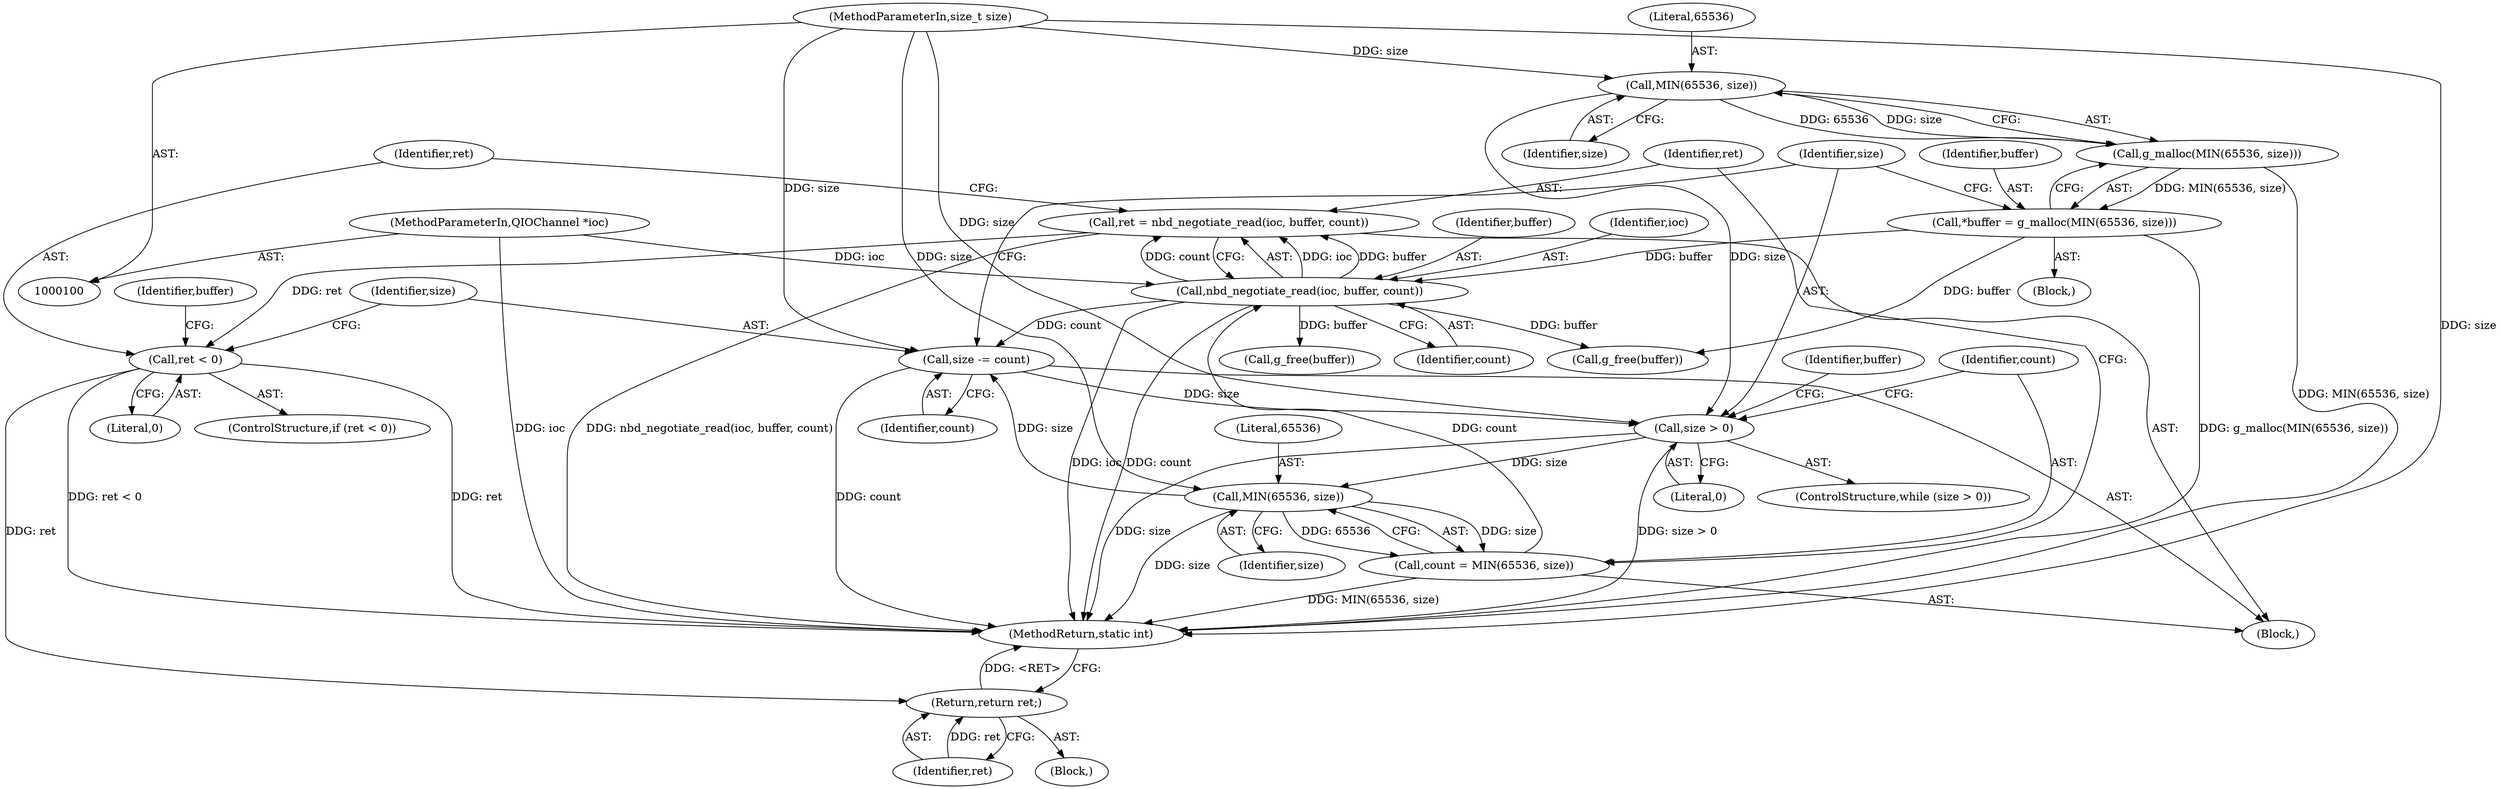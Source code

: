 digraph "1_qemu_2b0bbc4f8809c972bad134bc1a2570dbb01dea0b_0@API" {
"1000123" [label="(Call,ret = nbd_negotiate_read(ioc, buffer, count))"];
"1000125" [label="(Call,nbd_negotiate_read(ioc, buffer, count))"];
"1000101" [label="(MethodParameterIn,QIOChannel *ioc)"];
"1000106" [label="(Call,*buffer = g_malloc(MIN(65536, size)))"];
"1000108" [label="(Call,g_malloc(MIN(65536, size)))"];
"1000109" [label="(Call,MIN(65536, size))"];
"1000102" [label="(MethodParameterIn,size_t size)"];
"1000118" [label="(Call,count = MIN(65536, size))"];
"1000120" [label="(Call,MIN(65536, size))"];
"1000113" [label="(Call,size > 0)"];
"1000138" [label="(Call,size -= count)"];
"1000130" [label="(Call,ret < 0)"];
"1000136" [label="(Return,return ret;)"];
"1000127" [label="(Identifier,buffer)"];
"1000141" [label="(Call,g_free(buffer))"];
"1000122" [label="(Identifier,size)"];
"1000139" [label="(Identifier,size)"];
"1000102" [label="(MethodParameterIn,size_t size)"];
"1000113" [label="(Call,size > 0)"];
"1000124" [label="(Identifier,ret)"];
"1000136" [label="(Return,return ret;)"];
"1000137" [label="(Identifier,ret)"];
"1000116" [label="(Block,)"];
"1000123" [label="(Call,ret = nbd_negotiate_read(ioc, buffer, count))"];
"1000108" [label="(Call,g_malloc(MIN(65536, size)))"];
"1000118" [label="(Call,count = MIN(65536, size))"];
"1000133" [label="(Block,)"];
"1000131" [label="(Identifier,ret)"];
"1000126" [label="(Identifier,ioc)"];
"1000130" [label="(Call,ret < 0)"];
"1000128" [label="(Identifier,count)"];
"1000132" [label="(Literal,0)"];
"1000111" [label="(Identifier,size)"];
"1000142" [label="(Identifier,buffer)"];
"1000101" [label="(MethodParameterIn,QIOChannel *ioc)"];
"1000109" [label="(Call,MIN(65536, size))"];
"1000129" [label="(ControlStructure,if (ret < 0))"];
"1000103" [label="(Block,)"];
"1000125" [label="(Call,nbd_negotiate_read(ioc, buffer, count))"];
"1000115" [label="(Literal,0)"];
"1000107" [label="(Identifier,buffer)"];
"1000120" [label="(Call,MIN(65536, size))"];
"1000134" [label="(Call,g_free(buffer))"];
"1000112" [label="(ControlStructure,while (size > 0))"];
"1000135" [label="(Identifier,buffer)"];
"1000121" [label="(Literal,65536)"];
"1000106" [label="(Call,*buffer = g_malloc(MIN(65536, size)))"];
"1000114" [label="(Identifier,size)"];
"1000110" [label="(Literal,65536)"];
"1000145" [label="(MethodReturn,static int)"];
"1000140" [label="(Identifier,count)"];
"1000138" [label="(Call,size -= count)"];
"1000119" [label="(Identifier,count)"];
"1000123" -> "1000116"  [label="AST: "];
"1000123" -> "1000125"  [label="CFG: "];
"1000124" -> "1000123"  [label="AST: "];
"1000125" -> "1000123"  [label="AST: "];
"1000131" -> "1000123"  [label="CFG: "];
"1000123" -> "1000145"  [label="DDG: nbd_negotiate_read(ioc, buffer, count)"];
"1000125" -> "1000123"  [label="DDG: ioc"];
"1000125" -> "1000123"  [label="DDG: buffer"];
"1000125" -> "1000123"  [label="DDG: count"];
"1000123" -> "1000130"  [label="DDG: ret"];
"1000125" -> "1000128"  [label="CFG: "];
"1000126" -> "1000125"  [label="AST: "];
"1000127" -> "1000125"  [label="AST: "];
"1000128" -> "1000125"  [label="AST: "];
"1000125" -> "1000145"  [label="DDG: ioc"];
"1000125" -> "1000145"  [label="DDG: count"];
"1000101" -> "1000125"  [label="DDG: ioc"];
"1000106" -> "1000125"  [label="DDG: buffer"];
"1000118" -> "1000125"  [label="DDG: count"];
"1000125" -> "1000134"  [label="DDG: buffer"];
"1000125" -> "1000138"  [label="DDG: count"];
"1000125" -> "1000141"  [label="DDG: buffer"];
"1000101" -> "1000100"  [label="AST: "];
"1000101" -> "1000145"  [label="DDG: ioc"];
"1000106" -> "1000103"  [label="AST: "];
"1000106" -> "1000108"  [label="CFG: "];
"1000107" -> "1000106"  [label="AST: "];
"1000108" -> "1000106"  [label="AST: "];
"1000114" -> "1000106"  [label="CFG: "];
"1000106" -> "1000145"  [label="DDG: g_malloc(MIN(65536, size))"];
"1000108" -> "1000106"  [label="DDG: MIN(65536, size)"];
"1000106" -> "1000141"  [label="DDG: buffer"];
"1000108" -> "1000109"  [label="CFG: "];
"1000109" -> "1000108"  [label="AST: "];
"1000108" -> "1000145"  [label="DDG: MIN(65536, size)"];
"1000109" -> "1000108"  [label="DDG: 65536"];
"1000109" -> "1000108"  [label="DDG: size"];
"1000109" -> "1000111"  [label="CFG: "];
"1000110" -> "1000109"  [label="AST: "];
"1000111" -> "1000109"  [label="AST: "];
"1000102" -> "1000109"  [label="DDG: size"];
"1000109" -> "1000113"  [label="DDG: size"];
"1000102" -> "1000100"  [label="AST: "];
"1000102" -> "1000145"  [label="DDG: size"];
"1000102" -> "1000113"  [label="DDG: size"];
"1000102" -> "1000120"  [label="DDG: size"];
"1000102" -> "1000138"  [label="DDG: size"];
"1000118" -> "1000116"  [label="AST: "];
"1000118" -> "1000120"  [label="CFG: "];
"1000119" -> "1000118"  [label="AST: "];
"1000120" -> "1000118"  [label="AST: "];
"1000124" -> "1000118"  [label="CFG: "];
"1000118" -> "1000145"  [label="DDG: MIN(65536, size)"];
"1000120" -> "1000118"  [label="DDG: 65536"];
"1000120" -> "1000118"  [label="DDG: size"];
"1000120" -> "1000122"  [label="CFG: "];
"1000121" -> "1000120"  [label="AST: "];
"1000122" -> "1000120"  [label="AST: "];
"1000120" -> "1000145"  [label="DDG: size"];
"1000113" -> "1000120"  [label="DDG: size"];
"1000120" -> "1000138"  [label="DDG: size"];
"1000113" -> "1000112"  [label="AST: "];
"1000113" -> "1000115"  [label="CFG: "];
"1000114" -> "1000113"  [label="AST: "];
"1000115" -> "1000113"  [label="AST: "];
"1000119" -> "1000113"  [label="CFG: "];
"1000142" -> "1000113"  [label="CFG: "];
"1000113" -> "1000145"  [label="DDG: size"];
"1000113" -> "1000145"  [label="DDG: size > 0"];
"1000138" -> "1000113"  [label="DDG: size"];
"1000138" -> "1000116"  [label="AST: "];
"1000138" -> "1000140"  [label="CFG: "];
"1000139" -> "1000138"  [label="AST: "];
"1000140" -> "1000138"  [label="AST: "];
"1000114" -> "1000138"  [label="CFG: "];
"1000138" -> "1000145"  [label="DDG: count"];
"1000130" -> "1000129"  [label="AST: "];
"1000130" -> "1000132"  [label="CFG: "];
"1000131" -> "1000130"  [label="AST: "];
"1000132" -> "1000130"  [label="AST: "];
"1000135" -> "1000130"  [label="CFG: "];
"1000139" -> "1000130"  [label="CFG: "];
"1000130" -> "1000145"  [label="DDG: ret"];
"1000130" -> "1000145"  [label="DDG: ret < 0"];
"1000130" -> "1000136"  [label="DDG: ret"];
"1000136" -> "1000133"  [label="AST: "];
"1000136" -> "1000137"  [label="CFG: "];
"1000137" -> "1000136"  [label="AST: "];
"1000145" -> "1000136"  [label="CFG: "];
"1000136" -> "1000145"  [label="DDG: <RET>"];
"1000137" -> "1000136"  [label="DDG: ret"];
}
